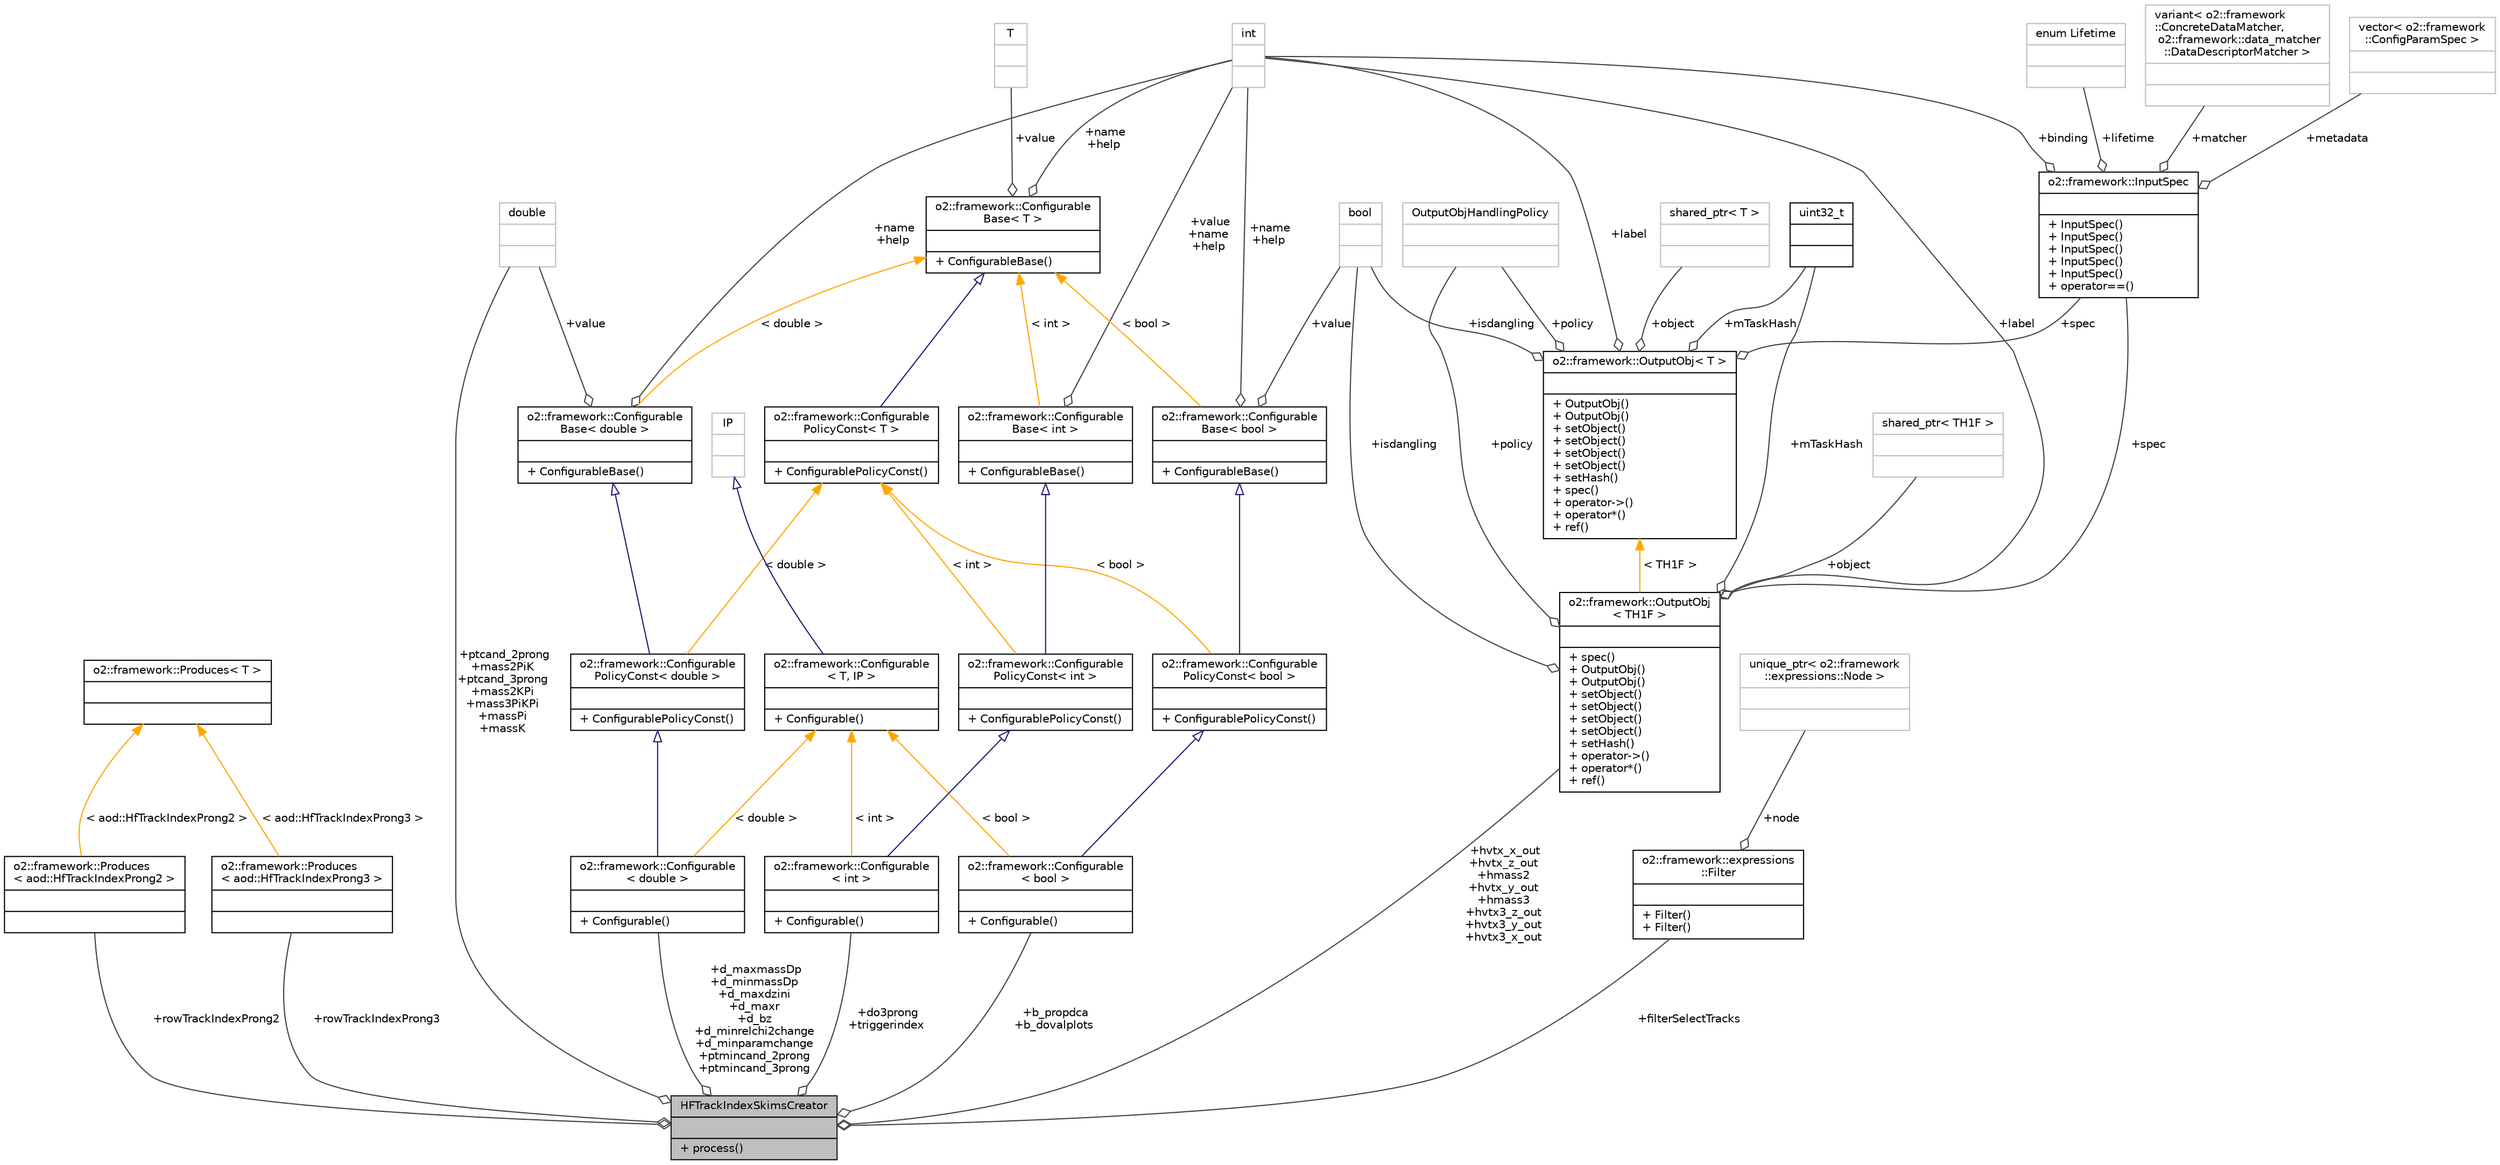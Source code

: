 digraph "HFTrackIndexSkimsCreator"
{
 // INTERACTIVE_SVG=YES
  bgcolor="transparent";
  edge [fontname="Helvetica",fontsize="10",labelfontname="Helvetica",labelfontsize="10"];
  node [fontname="Helvetica",fontsize="10",shape=record];
  Node1 [label="{HFTrackIndexSkimsCreator\n||+ process()\l}",height=0.2,width=0.4,color="black", fillcolor="grey75", style="filled", fontcolor="black"];
  Node2 -> Node1 [color="grey25",fontsize="10",style="solid",label=" +rowTrackIndexProng2" ,arrowhead="odiamond",fontname="Helvetica"];
  Node2 [label="{o2::framework::Produces\l\< aod::HfTrackIndexProng2 \>\n||}",height=0.2,width=0.4,color="black",URL="$d6/d86/structo2_1_1framework_1_1Produces.html"];
  Node3 -> Node2 [dir="back",color="orange",fontsize="10",style="solid",label=" \< aod::HfTrackIndexProng2 \>" ,fontname="Helvetica"];
  Node3 [label="{o2::framework::Produces\< T \>\n||}",height=0.2,width=0.4,color="black",URL="$d6/d86/structo2_1_1framework_1_1Produces.html"];
  Node4 -> Node1 [color="grey25",fontsize="10",style="solid",label=" +d_maxmassDp\n+d_minmassDp\n+d_maxdzini\n+d_maxr\n+d_bz\n+d_minrelchi2change\n+d_minparamchange\n+ptmincand_2prong\n+ptmincand_3prong" ,arrowhead="odiamond",fontname="Helvetica"];
  Node4 [label="{o2::framework::Configurable\l\< double \>\n||+ Configurable()\l}",height=0.2,width=0.4,color="black",URL="$d8/d71/structo2_1_1framework_1_1Configurable.html"];
  Node5 -> Node4 [dir="back",color="midnightblue",fontsize="10",style="solid",arrowtail="onormal",fontname="Helvetica"];
  Node5 [label="{o2::framework::Configurable\lPolicyConst\< double \>\n||+ ConfigurablePolicyConst()\l}",height=0.2,width=0.4,color="black",URL="$da/def/structo2_1_1framework_1_1ConfigurablePolicyConst.html"];
  Node6 -> Node5 [dir="back",color="midnightblue",fontsize="10",style="solid",arrowtail="onormal",fontname="Helvetica"];
  Node6 [label="{o2::framework::Configurable\lBase\< double \>\n||+ ConfigurableBase()\l}",height=0.2,width=0.4,color="black",URL="$da/d2f/structo2_1_1framework_1_1ConfigurableBase.html"];
  Node7 -> Node6 [color="grey25",fontsize="10",style="solid",label=" +value" ,arrowhead="odiamond",fontname="Helvetica"];
  Node7 [label="{double\n||}",height=0.2,width=0.4,color="grey75"];
  Node8 -> Node6 [color="grey25",fontsize="10",style="solid",label=" +name\n+help" ,arrowhead="odiamond",fontname="Helvetica"];
  Node8 [label="{int\n||}",height=0.2,width=0.4,color="grey75"];
  Node9 -> Node6 [dir="back",color="orange",fontsize="10",style="solid",label=" \< double \>" ,fontname="Helvetica"];
  Node9 [label="{o2::framework::Configurable\lBase\< T \>\n||+ ConfigurableBase()\l}",height=0.2,width=0.4,color="black",URL="$da/d2f/structo2_1_1framework_1_1ConfigurableBase.html"];
  Node8 -> Node9 [color="grey25",fontsize="10",style="solid",label=" +name\n+help" ,arrowhead="odiamond",fontname="Helvetica"];
  Node10 -> Node9 [color="grey25",fontsize="10",style="solid",label=" +value" ,arrowhead="odiamond",fontname="Helvetica"];
  Node10 [label="{T\n||}",height=0.2,width=0.4,color="grey75"];
  Node11 -> Node5 [dir="back",color="orange",fontsize="10",style="solid",label=" \< double \>" ,fontname="Helvetica"];
  Node11 [label="{o2::framework::Configurable\lPolicyConst\< T \>\n||+ ConfigurablePolicyConst()\l}",height=0.2,width=0.4,color="black",URL="$da/def/structo2_1_1framework_1_1ConfigurablePolicyConst.html"];
  Node9 -> Node11 [dir="back",color="midnightblue",fontsize="10",style="solid",arrowtail="onormal",fontname="Helvetica"];
  Node12 -> Node4 [dir="back",color="orange",fontsize="10",style="solid",label=" \< double \>" ,fontname="Helvetica"];
  Node12 [label="{o2::framework::Configurable\l\< T, IP \>\n||+ Configurable()\l}",height=0.2,width=0.4,color="black",URL="$d8/d71/structo2_1_1framework_1_1Configurable.html"];
  Node13 -> Node12 [dir="back",color="midnightblue",fontsize="10",style="solid",arrowtail="onormal",fontname="Helvetica"];
  Node13 [label="{IP\n||}",height=0.2,width=0.4,color="grey75"];
  Node7 -> Node1 [color="grey25",fontsize="10",style="solid",label=" +ptcand_2prong\n+mass2PiK\n+ptcand_3prong\n+mass2KPi\n+mass3PiKPi\n+massPi\n+massK" ,arrowhead="odiamond",fontname="Helvetica"];
  Node14 -> Node1 [color="grey25",fontsize="10",style="solid",label=" +do3prong\n+triggerindex" ,arrowhead="odiamond",fontname="Helvetica"];
  Node14 [label="{o2::framework::Configurable\l\< int \>\n||+ Configurable()\l}",height=0.2,width=0.4,color="black",URL="$d8/d71/structo2_1_1framework_1_1Configurable.html"];
  Node15 -> Node14 [dir="back",color="midnightblue",fontsize="10",style="solid",arrowtail="onormal",fontname="Helvetica"];
  Node15 [label="{o2::framework::Configurable\lPolicyConst\< int \>\n||+ ConfigurablePolicyConst()\l}",height=0.2,width=0.4,color="black",URL="$da/def/structo2_1_1framework_1_1ConfigurablePolicyConst.html"];
  Node16 -> Node15 [dir="back",color="midnightblue",fontsize="10",style="solid",arrowtail="onormal",fontname="Helvetica"];
  Node16 [label="{o2::framework::Configurable\lBase\< int \>\n||+ ConfigurableBase()\l}",height=0.2,width=0.4,color="black",URL="$da/d2f/structo2_1_1framework_1_1ConfigurableBase.html"];
  Node8 -> Node16 [color="grey25",fontsize="10",style="solid",label=" +value\n+name\n+help" ,arrowhead="odiamond",fontname="Helvetica"];
  Node9 -> Node16 [dir="back",color="orange",fontsize="10",style="solid",label=" \< int \>" ,fontname="Helvetica"];
  Node11 -> Node15 [dir="back",color="orange",fontsize="10",style="solid",label=" \< int \>" ,fontname="Helvetica"];
  Node12 -> Node14 [dir="back",color="orange",fontsize="10",style="solid",label=" \< int \>" ,fontname="Helvetica"];
  Node17 -> Node1 [color="grey25",fontsize="10",style="solid",label=" +b_propdca\n+b_dovalplots" ,arrowhead="odiamond",fontname="Helvetica"];
  Node17 [label="{o2::framework::Configurable\l\< bool \>\n||+ Configurable()\l}",height=0.2,width=0.4,color="black",URL="$d8/d71/structo2_1_1framework_1_1Configurable.html"];
  Node18 -> Node17 [dir="back",color="midnightblue",fontsize="10",style="solid",arrowtail="onormal",fontname="Helvetica"];
  Node18 [label="{o2::framework::Configurable\lPolicyConst\< bool \>\n||+ ConfigurablePolicyConst()\l}",height=0.2,width=0.4,color="black",URL="$da/def/structo2_1_1framework_1_1ConfigurablePolicyConst.html"];
  Node19 -> Node18 [dir="back",color="midnightblue",fontsize="10",style="solid",arrowtail="onormal",fontname="Helvetica"];
  Node19 [label="{o2::framework::Configurable\lBase\< bool \>\n||+ ConfigurableBase()\l}",height=0.2,width=0.4,color="black",URL="$da/d2f/structo2_1_1framework_1_1ConfigurableBase.html"];
  Node8 -> Node19 [color="grey25",fontsize="10",style="solid",label=" +name\n+help" ,arrowhead="odiamond",fontname="Helvetica"];
  Node20 -> Node19 [color="grey25",fontsize="10",style="solid",label=" +value" ,arrowhead="odiamond",fontname="Helvetica"];
  Node20 [label="{bool\n||}",height=0.2,width=0.4,color="grey75"];
  Node9 -> Node19 [dir="back",color="orange",fontsize="10",style="solid",label=" \< bool \>" ,fontname="Helvetica"];
  Node11 -> Node18 [dir="back",color="orange",fontsize="10",style="solid",label=" \< bool \>" ,fontname="Helvetica"];
  Node12 -> Node17 [dir="back",color="orange",fontsize="10",style="solid",label=" \< bool \>" ,fontname="Helvetica"];
  Node21 -> Node1 [color="grey25",fontsize="10",style="solid",label=" +hvtx_x_out\n+hvtx_z_out\n+hmass2\n+hvtx_y_out\n+hmass3\n+hvtx3_z_out\n+hvtx3_y_out\n+hvtx3_x_out" ,arrowhead="odiamond",fontname="Helvetica"];
  Node21 [label="{o2::framework::OutputObj\l\< TH1F \>\n||+ spec()\l+ OutputObj()\l+ OutputObj()\l+ setObject()\l+ setObject()\l+ setObject()\l+ setObject()\l+ setHash()\l+ operator-\>()\l+ operator*()\l+ ref()\l}",height=0.2,width=0.4,color="black",URL="$d4/d79/structo2_1_1framework_1_1OutputObj.html"];
  Node22 -> Node21 [color="grey25",fontsize="10",style="solid",label=" +policy" ,arrowhead="odiamond",fontname="Helvetica"];
  Node22 [label="{OutputObjHandlingPolicy\n||}",height=0.2,width=0.4,color="grey75"];
  Node23 -> Node21 [color="grey25",fontsize="10",style="solid",label=" +mTaskHash" ,arrowhead="odiamond",fontname="Helvetica"];
  Node23 [label="{uint32_t\n||}",height=0.2,width=0.4,color="black",URL="$d3/d87/classuint32__t.html"];
  Node8 -> Node21 [color="grey25",fontsize="10",style="solid",label=" +label" ,arrowhead="odiamond",fontname="Helvetica"];
  Node20 -> Node21 [color="grey25",fontsize="10",style="solid",label=" +isdangling" ,arrowhead="odiamond",fontname="Helvetica"];
  Node24 -> Node21 [color="grey25",fontsize="10",style="solid",label=" +spec" ,arrowhead="odiamond",fontname="Helvetica"];
  Node24 [label="{o2::framework::InputSpec\n||+ InputSpec()\l+ InputSpec()\l+ InputSpec()\l+ InputSpec()\l+ InputSpec()\l+ operator==()\l}",height=0.2,width=0.4,color="black",URL="$da/d96/structo2_1_1framework_1_1InputSpec.html"];
  Node25 -> Node24 [color="grey25",fontsize="10",style="solid",label=" +metadata" ,arrowhead="odiamond",fontname="Helvetica"];
  Node25 [label="{vector\< o2::framework\l::ConfigParamSpec \>\n||}",height=0.2,width=0.4,color="grey75"];
  Node26 -> Node24 [color="grey25",fontsize="10",style="solid",label=" +lifetime" ,arrowhead="odiamond",fontname="Helvetica"];
  Node26 [label="{enum Lifetime\n||}",height=0.2,width=0.4,color="grey75"];
  Node27 -> Node24 [color="grey25",fontsize="10",style="solid",label=" +matcher" ,arrowhead="odiamond",fontname="Helvetica"];
  Node27 [label="{variant\< o2::framework\l::ConcreteDataMatcher,\l o2::framework::data_matcher\l::DataDescriptorMatcher \>\n||}",height=0.2,width=0.4,color="grey75"];
  Node8 -> Node24 [color="grey25",fontsize="10",style="solid",label=" +binding" ,arrowhead="odiamond",fontname="Helvetica"];
  Node28 -> Node21 [color="grey25",fontsize="10",style="solid",label=" +object" ,arrowhead="odiamond",fontname="Helvetica"];
  Node28 [label="{shared_ptr\< TH1F \>\n||}",height=0.2,width=0.4,color="grey75"];
  Node29 -> Node21 [dir="back",color="orange",fontsize="10",style="solid",label=" \< TH1F \>" ,fontname="Helvetica"];
  Node29 [label="{o2::framework::OutputObj\< T \>\n||+ OutputObj()\l+ OutputObj()\l+ setObject()\l+ setObject()\l+ setObject()\l+ setObject()\l+ setHash()\l+ spec()\l+ operator-\>()\l+ operator*()\l+ ref()\l}",height=0.2,width=0.4,color="black",URL="$d4/d79/structo2_1_1framework_1_1OutputObj.html"];
  Node22 -> Node29 [color="grey25",fontsize="10",style="solid",label=" +policy" ,arrowhead="odiamond",fontname="Helvetica"];
  Node23 -> Node29 [color="grey25",fontsize="10",style="solid",label=" +mTaskHash" ,arrowhead="odiamond",fontname="Helvetica"];
  Node8 -> Node29 [color="grey25",fontsize="10",style="solid",label=" +label" ,arrowhead="odiamond",fontname="Helvetica"];
  Node30 -> Node29 [color="grey25",fontsize="10",style="solid",label=" +object" ,arrowhead="odiamond",fontname="Helvetica"];
  Node30 [label="{shared_ptr\< T \>\n||}",height=0.2,width=0.4,color="grey75"];
  Node20 -> Node29 [color="grey25",fontsize="10",style="solid",label=" +isdangling" ,arrowhead="odiamond",fontname="Helvetica"];
  Node24 -> Node29 [color="grey25",fontsize="10",style="solid",label=" +spec" ,arrowhead="odiamond",fontname="Helvetica"];
  Node31 -> Node1 [color="grey25",fontsize="10",style="solid",label=" +filterSelectTracks" ,arrowhead="odiamond",fontname="Helvetica"];
  Node31 [label="{o2::framework::expressions\l::Filter\n||+ Filter()\l+ Filter()\l}",height=0.2,width=0.4,color="black",URL="$d1/d9a/structo2_1_1framework_1_1expressions_1_1Filter.html",tooltip="A struct, containing the root of the expression tree. "];
  Node32 -> Node31 [color="grey25",fontsize="10",style="solid",label=" +node" ,arrowhead="odiamond",fontname="Helvetica"];
  Node32 [label="{unique_ptr\< o2::framework\l::expressions::Node \>\n||}",height=0.2,width=0.4,color="grey75"];
  Node33 -> Node1 [color="grey25",fontsize="10",style="solid",label=" +rowTrackIndexProng3" ,arrowhead="odiamond",fontname="Helvetica"];
  Node33 [label="{o2::framework::Produces\l\< aod::HfTrackIndexProng3 \>\n||}",height=0.2,width=0.4,color="black",URL="$d6/d86/structo2_1_1framework_1_1Produces.html"];
  Node3 -> Node33 [dir="back",color="orange",fontsize="10",style="solid",label=" \< aod::HfTrackIndexProng3 \>" ,fontname="Helvetica"];
}
